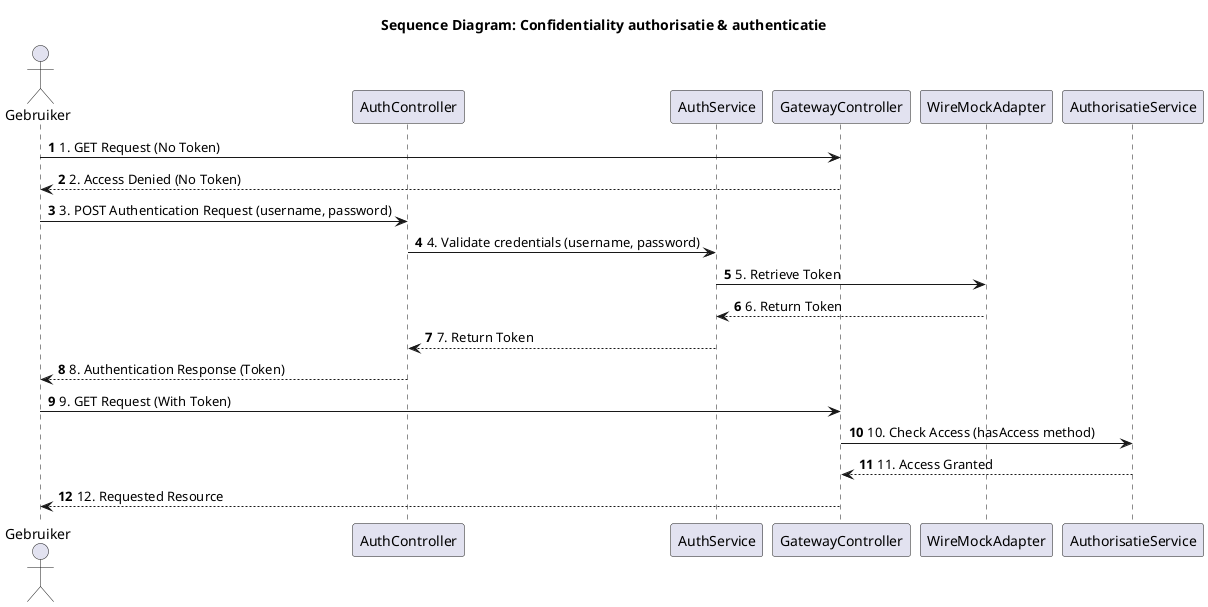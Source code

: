 @startuml
autonumber

actor Gebruiker as A

title Sequence Diagram: Confidentiality authorisatie & authenticatie
participant "AuthController" as AuthController
participant "AuthService" as AuthService
participant "GatewayController" as GatewayController
participant "WireMockAdapter" as WireMockAdapter
participant "AuthorisatieService" as AuthorisatieService

A -> GatewayController : 1. GET Request (No Token)
GatewayController --> A : 2. Access Denied (No Token)

A -> AuthController : 3. POST Authentication Request (username, password)
AuthController -> AuthService : 4. Validate credentials (username, password)
AuthService -> WireMockAdapter : 5. Retrieve Token
WireMockAdapter --> AuthService : 6. Return Token
AuthService --> AuthController : 7. Return Token
AuthController --> A : 8. Authentication Response (Token)

A -> GatewayController : 9. GET Request (With Token)
GatewayController -> AuthorisatieService : 10. Check Access (hasAccess method)
AuthorisatieService --> GatewayController : 11. Access Granted
GatewayController --> A : 12. Requested Resource

@enduml